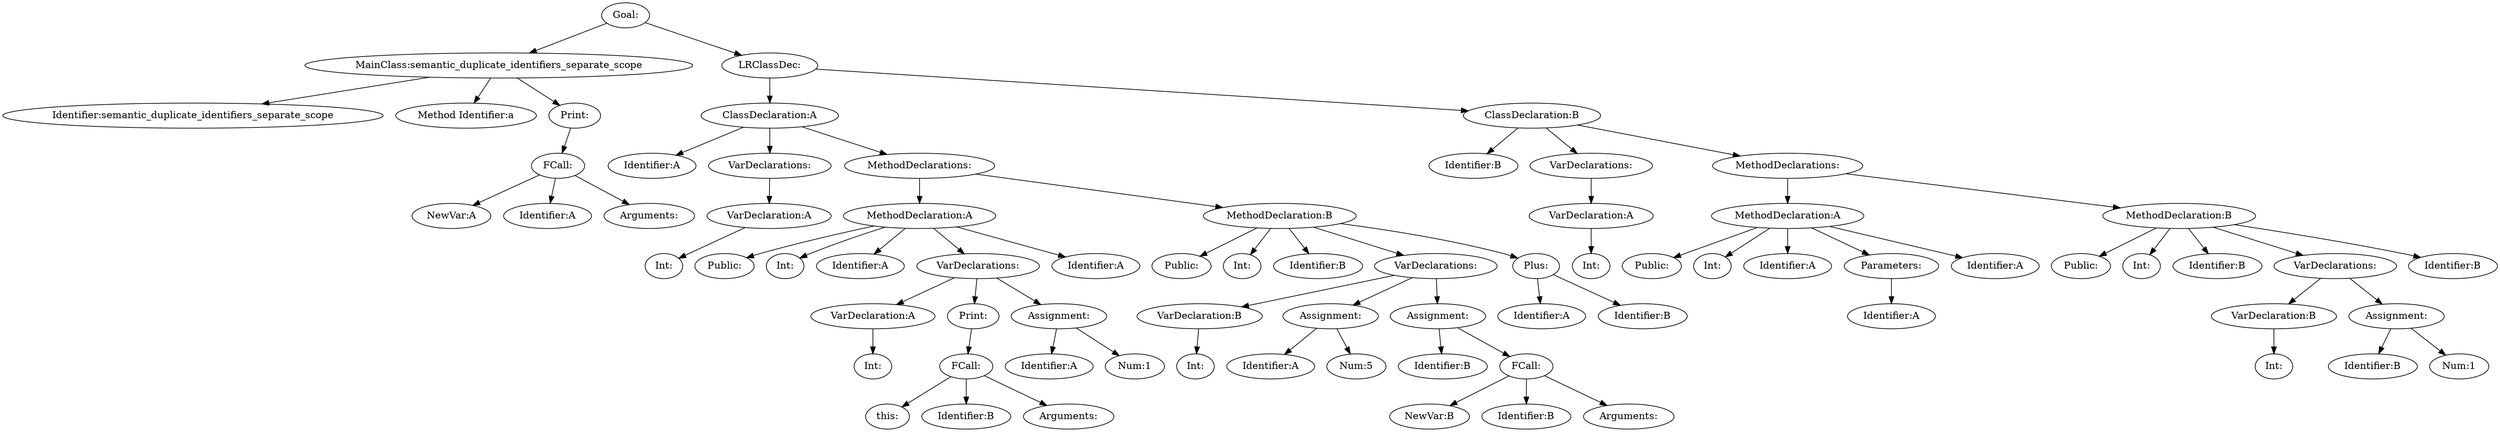 digraph {
n0 [label="Goal:"];
n1 [label="MainClass:semantic_duplicate_identifiers_separate_scope"];
n2 [label="Identifier:semantic_duplicate_identifiers_separate_scope"];
n1 -> n2
n3 [label="Method Identifier:a"];
n1 -> n3
n4 [label="Print:"];
n5 [label="FCall:"];
n6 [label="NewVar:A"];
n5 -> n6
n7 [label="Identifier:A"];
n5 -> n7
n8 [label="Arguments:"];
n5 -> n8
n4 -> n5
n1 -> n4
n0 -> n1
n9 [label="LRClassDec:"];
n10 [label="ClassDeclaration:A"];
n11 [label="Identifier:A"];
n10 -> n11
n12 [label="VarDeclarations:"];
n13 [label="VarDeclaration:A"];
n14 [label="Int:"];
n13 -> n14
n12 -> n13
n10 -> n12
n15 [label="MethodDeclarations:"];
n16 [label="MethodDeclaration:A"];
n17 [label="Public:"];
n16 -> n17
n18 [label="Int:"];
n16 -> n18
n19 [label="Identifier:A"];
n16 -> n19
n20 [label="VarDeclarations:"];
n21 [label="VarDeclaration:A"];
n22 [label="Int:"];
n21 -> n22
n20 -> n21
n23 [label="Print:"];
n24 [label="FCall:"];
n25 [label="this:"];
n24 -> n25
n26 [label="Identifier:B"];
n24 -> n26
n27 [label="Arguments:"];
n24 -> n27
n23 -> n24
n20 -> n23
n28 [label="Assignment:"];
n29 [label="Identifier:A"];
n28 -> n29
n30 [label="Num:1"];
n28 -> n30
n20 -> n28
n16 -> n20
n31 [label="Identifier:A"];
n16 -> n31
n15 -> n16
n32 [label="MethodDeclaration:B"];
n33 [label="Public:"];
n32 -> n33
n34 [label="Int:"];
n32 -> n34
n35 [label="Identifier:B"];
n32 -> n35
n36 [label="VarDeclarations:"];
n37 [label="VarDeclaration:B"];
n38 [label="Int:"];
n37 -> n38
n36 -> n37
n39 [label="Assignment:"];
n40 [label="Identifier:A"];
n39 -> n40
n41 [label="Num:5"];
n39 -> n41
n36 -> n39
n42 [label="Assignment:"];
n43 [label="Identifier:B"];
n42 -> n43
n44 [label="FCall:"];
n45 [label="NewVar:B"];
n44 -> n45
n46 [label="Identifier:B"];
n44 -> n46
n47 [label="Arguments:"];
n44 -> n47
n42 -> n44
n36 -> n42
n32 -> n36
n48 [label="Plus:"];
n49 [label="Identifier:A"];
n48 -> n49
n50 [label="Identifier:B"];
n48 -> n50
n32 -> n48
n15 -> n32
n10 -> n15
n9 -> n10
n51 [label="ClassDeclaration:B"];
n52 [label="Identifier:B"];
n51 -> n52
n53 [label="VarDeclarations:"];
n54 [label="VarDeclaration:A"];
n55 [label="Int:"];
n54 -> n55
n53 -> n54
n51 -> n53
n56 [label="MethodDeclarations:"];
n57 [label="MethodDeclaration:A"];
n58 [label="Public:"];
n57 -> n58
n59 [label="Int:"];
n57 -> n59
n60 [label="Identifier:A"];
n57 -> n60
n61 [label="Parameters:"];
n62 [label="Identifier:A"];
n61 -> n62
n57 -> n61
n63 [label="Identifier:A"];
n57 -> n63
n56 -> n57
n64 [label="MethodDeclaration:B"];
n65 [label="Public:"];
n64 -> n65
n66 [label="Int:"];
n64 -> n66
n67 [label="Identifier:B"];
n64 -> n67
n68 [label="VarDeclarations:"];
n69 [label="VarDeclaration:B"];
n70 [label="Int:"];
n69 -> n70
n68 -> n69
n71 [label="Assignment:"];
n72 [label="Identifier:B"];
n71 -> n72
n73 [label="Num:1"];
n71 -> n73
n68 -> n71
n64 -> n68
n74 [label="Identifier:B"];
n64 -> n74
n56 -> n64
n51 -> n56
n9 -> n51
n0 -> n9
}
